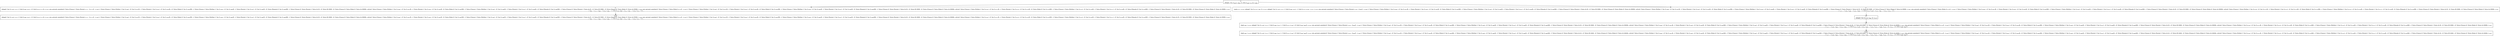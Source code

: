 digraph {
    graph [rankdir=TB
          ,bgcolor=transparent];
    node [shape=box
         ,fillcolor=white
         ,style=filled];
    0 [label=<O <BR/> mkng(C Var [v<SUB>267</SUB>], v<SUB>86</SUB>, [C Sub [v<SUB>240</SUB> v<SUB>177</SUB>]], v<SUB>256</SUB>)>];
    1 [label=<C <BR/> mkng(C Var [v<SUB>179</SUB>], v<SUB>112</SUB>, C Sub [v<SUB>268</SUB> v<SUB>257</SUB>] : [C Sub [v<SUB>270</SUB> v<SUB>177</SUB>]], v<SUB>114</SUB>), non_ground_member(C Term [Clause C Term [Parent v<SUB>177</SUB> : [v<SUB>177</SUB>]] : v<SUB>128</SUB>], C Term [Clause C Term [Father C Var [v<SUB>180</SUB>] : [C Var [v<SUB>181</SUB>]]] : C Term [Parent C Var [v<SUB>182</SUB>] : [C Var [v<SUB>183</SUB>]]] : [C Term [Male [C Var [v<SUB>184</SUB>]]]]] : C Term [Clause C Term [Mother C Var [v<SUB>185</SUB>] : [C Var [v<SUB>186</SUB>]]] : C Term [Parent C Var [v<SUB>187</SUB>] : [C Var [v<SUB>188</SUB>]]] : [C Term [Female [C Var [v<SUB>189</SUB>]]]]] : C Term [Clause [C Term [Parent C Term [A []] : [C Term [B []]]]]] : [C Term [Clause [C Term [Male [C Term [A []]]]]]]), solve(C Term [Clause C Term [Father C Var [v<SUB>190</SUB>] : [C Var [v<SUB>191</SUB>]]] : C Term [Parent C Var [v<SUB>192</SUB>] : [C Var [v<SUB>193</SUB>]]] : [C Term [Male [C Var [v<SUB>194</SUB>]]]]] : C Term [Clause C Term [Mother C Var [v<SUB>195</SUB>] : [C Var [v<SUB>196</SUB>]]] : C Term [Parent C Var [v<SUB>197</SUB>] : [C Var [v<SUB>198</SUB>]]] : [C Term [Female [C Var [v<SUB>199</SUB>]]]]] : C Term [Clause [C Term [Parent C Term [A []] : [C Term [B []]]]]] : [C Term [Clause [C Term [Male [C Term [A []]]]]]], v<SUB>128</SUB>), non_ground_member(C Term [Clause C Term [Male [v<SUB>112</SUB>]] : v<SUB>133</SUB>], C Term [Clause C Term [Father C Var [v<SUB>200</SUB>] : [C Var [v<SUB>201</SUB>]]] : C Term [Parent C Var [v<SUB>202</SUB>] : [C Var [v<SUB>203</SUB>]]] : [C Term [Male [C Var [v<SUB>204</SUB>]]]]] : C Term [Clause C Term [Mother C Var [v<SUB>205</SUB>] : [C Var [v<SUB>206</SUB>]]] : C Term [Parent C Var [v<SUB>207</SUB>] : [C Var [v<SUB>208</SUB>]]] : [C Term [Female [C Var [v<SUB>209</SUB>]]]]] : C Term [Clause [C Term [Parent C Term [A []] : [C Term [B []]]]]] : [C Term [Clause [C Term [Male [C Term [A []]]]]]]), solve(C Term [Clause C Term [Father C Var [v<SUB>210</SUB>] : [C Var [v<SUB>211</SUB>]]] : C Term [Parent C Var [v<SUB>212</SUB>] : [C Var [v<SUB>213</SUB>]]] : [C Term [Male [C Var [v<SUB>214</SUB>]]]]] : C Term [Clause C Term [Mother C Var [v<SUB>215</SUB>] : [C Var [v<SUB>216</SUB>]]] : C Term [Parent C Var [v<SUB>217</SUB>] : [C Var [v<SUB>218</SUB>]]] : [C Term [Female [C Var [v<SUB>219</SUB>]]]]] : C Term [Clause [C Term [Parent C Term [A []] : [C Term [B []]]]]] : [C Term [Clause [C Term [Male [C Term [A []]]]]]], v<SUB>133</SUB>) <BR/>  [ v<SUB>86</SUB> &rarr; v<SUB>177</SUB>, v<SUB>240</SUB> &rarr; v<SUB>270</SUB>, v<SUB>256</SUB> &rarr; C Sub [v<SUB>270</SUB> v<SUB>86</SUB>] : v<SUB>271</SUB>, v<SUB>267</SUB> &rarr; v<SUB>270</SUB>, v<SUB>271</SUB> &rarr; [] ] >];
    2 [label=<C <BR/> neq(v<SUB>272</SUB>, v<SUB>273</SUB>), mkng(C Var [v<SUB>272</SUB>], v<SUB>86</SUB>, [], v<SUB>275</SUB>), mkng(C Var [v<SUB>179</SUB>], v<SUB>112</SUB>, C Sub [v<SUB>268</SUB> v<SUB>257</SUB>] : C Sub [v<SUB>273</SUB> v<SUB>276</SUB>] : v<SUB>275</SUB>, v<SUB>114</SUB>), non_ground_member(C Term [Clause C Term [Parent v<SUB>276</SUB> : [v<SUB>86</SUB>]] : v<SUB>128</SUB>], C Term [Clause C Term [Father C Var [v<SUB>180</SUB>] : [C Var [v<SUB>181</SUB>]]] : C Term [Parent C Var [v<SUB>182</SUB>] : [C Var [v<SUB>183</SUB>]]] : [C Term [Male [C Var [v<SUB>184</SUB>]]]]] : C Term [Clause C Term [Mother C Var [v<SUB>185</SUB>] : [C Var [v<SUB>186</SUB>]]] : C Term [Parent C Var [v<SUB>187</SUB>] : [C Var [v<SUB>188</SUB>]]] : [C Term [Female [C Var [v<SUB>189</SUB>]]]]] : C Term [Clause [C Term [Parent C Term [A []] : [C Term [B []]]]]] : [C Term [Clause [C Term [Male [C Term [A []]]]]]]), solve(C Term [Clause C Term [Father C Var [v<SUB>190</SUB>] : [C Var [v<SUB>191</SUB>]]] : C Term [Parent C Var [v<SUB>192</SUB>] : [C Var [v<SUB>193</SUB>]]] : [C Term [Male [C Var [v<SUB>194</SUB>]]]]] : C Term [Clause C Term [Mother C Var [v<SUB>195</SUB>] : [C Var [v<SUB>196</SUB>]]] : C Term [Parent C Var [v<SUB>197</SUB>] : [C Var [v<SUB>198</SUB>]]] : [C Term [Female [C Var [v<SUB>199</SUB>]]]]] : C Term [Clause [C Term [Parent C Term [A []] : [C Term [B []]]]]] : [C Term [Clause [C Term [Male [C Term [A []]]]]]], v<SUB>128</SUB>), non_ground_member(C Term [Clause C Term [Male [v<SUB>112</SUB>]] : v<SUB>133</SUB>], C Term [Clause C Term [Father C Var [v<SUB>200</SUB>] : [C Var [v<SUB>201</SUB>]]] : C Term [Parent C Var [v<SUB>202</SUB>] : [C Var [v<SUB>203</SUB>]]] : [C Term [Male [C Var [v<SUB>204</SUB>]]]]] : C Term [Clause C Term [Mother C Var [v<SUB>205</SUB>] : [C Var [v<SUB>206</SUB>]]] : C Term [Parent C Var [v<SUB>207</SUB>] : [C Var [v<SUB>208</SUB>]]] : [C Term [Female [C Var [v<SUB>209</SUB>]]]]] : C Term [Clause [C Term [Parent C Term [A []] : [C Term [B []]]]]] : [C Term [Clause [C Term [Male [C Term [A []]]]]]]), solve(C Term [Clause C Term [Father C Var [v<SUB>210</SUB>] : [C Var [v<SUB>211</SUB>]]] : C Term [Parent C Var [v<SUB>212</SUB>] : [C Var [v<SUB>213</SUB>]]] : [C Term [Male [C Var [v<SUB>214</SUB>]]]]] : C Term [Clause C Term [Mother C Var [v<SUB>215</SUB>] : [C Var [v<SUB>216</SUB>]]] : C Term [Parent C Var [v<SUB>217</SUB>] : [C Var [v<SUB>218</SUB>]]] : [C Term [Female [C Var [v<SUB>219</SUB>]]]]] : C Term [Clause [C Term [Parent C Term [A []] : [C Term [B []]]]]] : [C Term [Clause [C Term [Male [C Term [A []]]]]]], v<SUB>133</SUB>) <BR/>  [ v<SUB>177</SUB> &rarr; v<SUB>276</SUB>, v<SUB>240</SUB> &rarr; v<SUB>273</SUB>, v<SUB>256</SUB> &rarr; C Sub [v<SUB>273</SUB> v<SUB>276</SUB>] : v<SUB>275</SUB>, v<SUB>267</SUB> &rarr; v<SUB>272</SUB>, v<SUB>274</SUB> &rarr; [] ] >];
    3 [label=<Leaf <BR/> mkng(C Var [v<SUB>179</SUB>], v<SUB>112</SUB>, C Sub [v<SUB>268</SUB> v<SUB>257</SUB>] : [C Sub [v<SUB>270</SUB> v<SUB>177</SUB>]], v<SUB>114</SUB>), non_ground_member(C Term [Clause C Term [Parent v<SUB>177</SUB> : [v<SUB>177</SUB>]] : v<SUB>128</SUB>], C Term [Clause C Term [Father C Var [v<SUB>180</SUB>] : [C Var [v<SUB>181</SUB>]]] : C Term [Parent C Var [v<SUB>182</SUB>] : [C Var [v<SUB>183</SUB>]]] : [C Term [Male [C Var [v<SUB>184</SUB>]]]]] : C Term [Clause C Term [Mother C Var [v<SUB>185</SUB>] : [C Var [v<SUB>186</SUB>]]] : C Term [Parent C Var [v<SUB>187</SUB>] : [C Var [v<SUB>188</SUB>]]] : [C Term [Female [C Var [v<SUB>189</SUB>]]]]] : C Term [Clause [C Term [Parent C Term [A []] : [C Term [B []]]]]] : [C Term [Clause [C Term [Male [C Term [A []]]]]]]), solve(C Term [Clause C Term [Father C Var [v<SUB>190</SUB>] : [C Var [v<SUB>191</SUB>]]] : C Term [Parent C Var [v<SUB>192</SUB>] : [C Var [v<SUB>193</SUB>]]] : [C Term [Male [C Var [v<SUB>194</SUB>]]]]] : C Term [Clause C Term [Mother C Var [v<SUB>195</SUB>] : [C Var [v<SUB>196</SUB>]]] : C Term [Parent C Var [v<SUB>197</SUB>] : [C Var [v<SUB>198</SUB>]]] : [C Term [Female [C Var [v<SUB>199</SUB>]]]]] : C Term [Clause [C Term [Parent C Term [A []] : [C Term [B []]]]]] : [C Term [Clause [C Term [Male [C Term [A []]]]]]], v<SUB>128</SUB>), non_ground_member(C Term [Clause C Term [Male [v<SUB>112</SUB>]] : v<SUB>133</SUB>], C Term [Clause C Term [Father C Var [v<SUB>200</SUB>] : [C Var [v<SUB>201</SUB>]]] : C Term [Parent C Var [v<SUB>202</SUB>] : [C Var [v<SUB>203</SUB>]]] : [C Term [Male [C Var [v<SUB>204</SUB>]]]]] : C Term [Clause C Term [Mother C Var [v<SUB>205</SUB>] : [C Var [v<SUB>206</SUB>]]] : C Term [Parent C Var [v<SUB>207</SUB>] : [C Var [v<SUB>208</SUB>]]] : [C Term [Female [C Var [v<SUB>209</SUB>]]]]] : C Term [Clause [C Term [Parent C Term [A []] : [C Term [B []]]]]] : [C Term [Clause [C Term [Male [C Term [A []]]]]]]), solve(C Term [Clause C Term [Father C Var [v<SUB>210</SUB>] : [C Var [v<SUB>211</SUB>]]] : C Term [Parent C Var [v<SUB>212</SUB>] : [C Var [v<SUB>213</SUB>]]] : [C Term [Male [C Var [v<SUB>214</SUB>]]]]] : C Term [Clause C Term [Mother C Var [v<SUB>215</SUB>] : [C Var [v<SUB>216</SUB>]]] : C Term [Parent C Var [v<SUB>217</SUB>] : [C Var [v<SUB>218</SUB>]]] : [C Term [Female [C Var [v<SUB>219</SUB>]]]]] : C Term [Clause [C Term [Parent C Term [A []] : [C Term [B []]]]]] : [C Term [Clause [C Term [Male [C Term [A []]]]]]], v<SUB>133</SUB>) <BR/>  [ v<SUB>86</SUB> &rarr; v<SUB>177</SUB>, v<SUB>240</SUB> &rarr; v<SUB>270</SUB>, v<SUB>256</SUB> &rarr; C Sub [v<SUB>270</SUB> v<SUB>86</SUB>] : v<SUB>271</SUB>, v<SUB>267</SUB> &rarr; v<SUB>270</SUB>, v<SUB>271</SUB> &rarr; [] ] >];
    4 [label=<O <BR/> mkng(C Var [v<SUB>272</SUB>], v<SUB>86</SUB>, [], v<SUB>275</SUB>)>];
    5 [label=<C <BR/> neq(v<SUB>280</SUB>, v<SUB>273</SUB>), mkng(C Var [v<SUB>179</SUB>], v<SUB>112</SUB>, C Sub [v<SUB>268</SUB> v<SUB>257</SUB>] : C Sub [v<SUB>273</SUB> v<SUB>276</SUB>] : [C Sub [v<SUB>280</SUB> v<SUB>86</SUB>]], v<SUB>114</SUB>), non_ground_member(C Term [Clause C Term [Parent v<SUB>276</SUB> : [v<SUB>86</SUB>]] : v<SUB>128</SUB>], C Term [Clause C Term [Father C Var [v<SUB>180</SUB>] : [C Var [v<SUB>181</SUB>]]] : C Term [Parent C Var [v<SUB>182</SUB>] : [C Var [v<SUB>183</SUB>]]] : [C Term [Male [C Var [v<SUB>184</SUB>]]]]] : C Term [Clause C Term [Mother C Var [v<SUB>185</SUB>] : [C Var [v<SUB>186</SUB>]]] : C Term [Parent C Var [v<SUB>187</SUB>] : [C Var [v<SUB>188</SUB>]]] : [C Term [Female [C Var [v<SUB>189</SUB>]]]]] : C Term [Clause [C Term [Parent C Term [A []] : [C Term [B []]]]]] : [C Term [Clause [C Term [Male [C Term [A []]]]]]]), solve(C Term [Clause C Term [Father C Var [v<SUB>190</SUB>] : [C Var [v<SUB>191</SUB>]]] : C Term [Parent C Var [v<SUB>192</SUB>] : [C Var [v<SUB>193</SUB>]]] : [C Term [Male [C Var [v<SUB>194</SUB>]]]]] : C Term [Clause C Term [Mother C Var [v<SUB>195</SUB>] : [C Var [v<SUB>196</SUB>]]] : C Term [Parent C Var [v<SUB>197</SUB>] : [C Var [v<SUB>198</SUB>]]] : [C Term [Female [C Var [v<SUB>199</SUB>]]]]] : C Term [Clause [C Term [Parent C Term [A []] : [C Term [B []]]]]] : [C Term [Clause [C Term [Male [C Term [A []]]]]]], v<SUB>128</SUB>), non_ground_member(C Term [Clause C Term [Male [v<SUB>112</SUB>]] : v<SUB>133</SUB>], C Term [Clause C Term [Father C Var [v<SUB>200</SUB>] : [C Var [v<SUB>201</SUB>]]] : C Term [Parent C Var [v<SUB>202</SUB>] : [C Var [v<SUB>203</SUB>]]] : [C Term [Male [C Var [v<SUB>204</SUB>]]]]] : C Term [Clause C Term [Mother C Var [v<SUB>205</SUB>] : [C Var [v<SUB>206</SUB>]]] : C Term [Parent C Var [v<SUB>207</SUB>] : [C Var [v<SUB>208</SUB>]]] : [C Term [Female [C Var [v<SUB>209</SUB>]]]]] : C Term [Clause [C Term [Parent C Term [A []] : [C Term [B []]]]]] : [C Term [Clause [C Term [Male [C Term [A []]]]]]]), solve(C Term [Clause C Term [Father C Var [v<SUB>210</SUB>] : [C Var [v<SUB>211</SUB>]]] : C Term [Parent C Var [v<SUB>212</SUB>] : [C Var [v<SUB>213</SUB>]]] : [C Term [Male [C Var [v<SUB>214</SUB>]]]]] : C Term [Clause C Term [Mother C Var [v<SUB>215</SUB>] : [C Var [v<SUB>216</SUB>]]] : C Term [Parent C Var [v<SUB>217</SUB>] : [C Var [v<SUB>218</SUB>]]] : [C Term [Female [C Var [v<SUB>219</SUB>]]]]] : C Term [Clause [C Term [Parent C Term [A []] : [C Term [B []]]]]] : [C Term [Clause [C Term [Male [C Term [A []]]]]]], v<SUB>133</SUB>) <BR/>  [ v<SUB>177</SUB> &rarr; v<SUB>276</SUB>, v<SUB>240</SUB> &rarr; v<SUB>273</SUB>, v<SUB>256</SUB> &rarr; C Sub [v<SUB>273</SUB> v<SUB>276</SUB>] : v<SUB>275</SUB>, v<SUB>267</SUB> &rarr; v<SUB>272</SUB>, v<SUB>272</SUB> &rarr; v<SUB>280</SUB>, v<SUB>274</SUB> &rarr; [], v<SUB>275</SUB> &rarr; [C Sub [v<SUB>280</SUB> v<SUB>86</SUB>]] ] >];
    6 [label=<Leaf <BR/> neq(v<SUB>280</SUB>, v<SUB>273</SUB>), mkng(C Var [v<SUB>179</SUB>], v<SUB>112</SUB>, C Sub [v<SUB>268</SUB> v<SUB>257</SUB>] : C Sub [v<SUB>273</SUB> v<SUB>276</SUB>] : [C Sub [v<SUB>280</SUB> v<SUB>86</SUB>]], v<SUB>114</SUB>), non_ground_member(C Term [Clause C Term [Parent v<SUB>276</SUB> : [v<SUB>86</SUB>]] : v<SUB>128</SUB>], C Term [Clause C Term [Father C Var [v<SUB>180</SUB>] : [C Var [v<SUB>181</SUB>]]] : C Term [Parent C Var [v<SUB>182</SUB>] : [C Var [v<SUB>183</SUB>]]] : [C Term [Male [C Var [v<SUB>184</SUB>]]]]] : C Term [Clause C Term [Mother C Var [v<SUB>185</SUB>] : [C Var [v<SUB>186</SUB>]]] : C Term [Parent C Var [v<SUB>187</SUB>] : [C Var [v<SUB>188</SUB>]]] : [C Term [Female [C Var [v<SUB>189</SUB>]]]]] : C Term [Clause [C Term [Parent C Term [A []] : [C Term [B []]]]]] : [C Term [Clause [C Term [Male [C Term [A []]]]]]]), solve(C Term [Clause C Term [Father C Var [v<SUB>190</SUB>] : [C Var [v<SUB>191</SUB>]]] : C Term [Parent C Var [v<SUB>192</SUB>] : [C Var [v<SUB>193</SUB>]]] : [C Term [Male [C Var [v<SUB>194</SUB>]]]]] : C Term [Clause C Term [Mother C Var [v<SUB>195</SUB>] : [C Var [v<SUB>196</SUB>]]] : C Term [Parent C Var [v<SUB>197</SUB>] : [C Var [v<SUB>198</SUB>]]] : [C Term [Female [C Var [v<SUB>199</SUB>]]]]] : C Term [Clause [C Term [Parent C Term [A []] : [C Term [B []]]]]] : [C Term [Clause [C Term [Male [C Term [A []]]]]]], v<SUB>128</SUB>), non_ground_member(C Term [Clause C Term [Male [v<SUB>112</SUB>]] : v<SUB>133</SUB>], C Term [Clause C Term [Father C Var [v<SUB>200</SUB>] : [C Var [v<SUB>201</SUB>]]] : C Term [Parent C Var [v<SUB>202</SUB>] : [C Var [v<SUB>203</SUB>]]] : [C Term [Male [C Var [v<SUB>204</SUB>]]]]] : C Term [Clause C Term [Mother C Var [v<SUB>205</SUB>] : [C Var [v<SUB>206</SUB>]]] : C Term [Parent C Var [v<SUB>207</SUB>] : [C Var [v<SUB>208</SUB>]]] : [C Term [Female [C Var [v<SUB>209</SUB>]]]]] : C Term [Clause [C Term [Parent C Term [A []] : [C Term [B []]]]]] : [C Term [Clause [C Term [Male [C Term [A []]]]]]]), solve(C Term [Clause C Term [Father C Var [v<SUB>210</SUB>] : [C Var [v<SUB>211</SUB>]]] : C Term [Parent C Var [v<SUB>212</SUB>] : [C Var [v<SUB>213</SUB>]]] : [C Term [Male [C Var [v<SUB>214</SUB>]]]]] : C Term [Clause C Term [Mother C Var [v<SUB>215</SUB>] : [C Var [v<SUB>216</SUB>]]] : C Term [Parent C Var [v<SUB>217</SUB>] : [C Var [v<SUB>218</SUB>]]] : [C Term [Female [C Var [v<SUB>219</SUB>]]]]] : C Term [Clause [C Term [Parent C Term [A []] : [C Term [B []]]]]] : [C Term [Clause [C Term [Male [C Term [A []]]]]]], v<SUB>133</SUB>) <BR/>  [ v<SUB>177</SUB> &rarr; v<SUB>276</SUB>, v<SUB>240</SUB> &rarr; v<SUB>273</SUB>, v<SUB>256</SUB> &rarr; C Sub [v<SUB>273</SUB> v<SUB>276</SUB>] : v<SUB>275</SUB>, v<SUB>267</SUB> &rarr; v<SUB>272</SUB>, v<SUB>272</SUB> &rarr; v<SUB>280</SUB>, v<SUB>274</SUB> &rarr; [], v<SUB>275</SUB> &rarr; [C Sub [v<SUB>280</SUB> v<SUB>86</SUB>]] ] >];
    0 -> 1 [label=""];
    0 -> 2 [label=""];
    1 -> 3 [label=""];
    2 -> 4 [label=""];
    4 -> 5 [label=""];
    5 -> 6 [label=""];
}